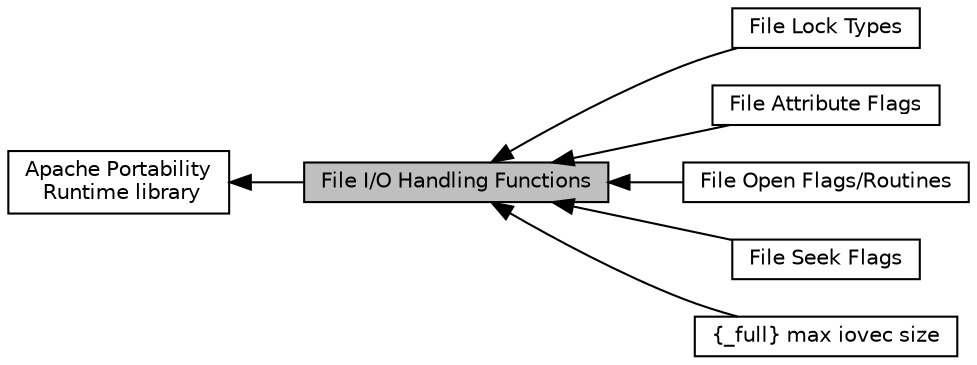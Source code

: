 digraph "File I/O Handling Functions"
{
  edge [fontname="Helvetica",fontsize="10",labelfontname="Helvetica",labelfontsize="10"];
  node [fontname="Helvetica",fontsize="10",shape=box];
  rankdir=LR;
  Node7 [label="File Lock Types",height=0.2,width=0.4,color="black", fillcolor="white", style="filled",URL="$group__apr__file__lock__types.html",tooltip=" "];
  Node5 [label="File Attribute Flags",height=0.2,width=0.4,color="black", fillcolor="white", style="filled",URL="$group__apr__file__attrs__set__flags.html",tooltip=" "];
  Node3 [label="File Open Flags/Routines",height=0.2,width=0.4,color="black", fillcolor="white", style="filled",URL="$group__apr__file__open__flags.html",tooltip=" "];
  Node4 [label="File Seek Flags",height=0.2,width=0.4,color="black", fillcolor="white", style="filled",URL="$group__apr__file__seek__flags.html",tooltip=" "];
  Node6 [label="\{_full\} max iovec size",height=0.2,width=0.4,color="black", fillcolor="white", style="filled",URL="$group__apr__file__writev.html",tooltip=" "];
  Node2 [label="Apache Portability\l Runtime library",height=0.2,width=0.4,color="black", fillcolor="white", style="filled",URL="$group___a_p_r.html",tooltip=" "];
  Node1 [label="File I/O Handling Functions",height=0.2,width=0.4,color="black", fillcolor="grey75", style="filled", fontcolor="black",tooltip=" "];
  Node2->Node1 [shape=plaintext, dir="back", style="solid"];
  Node1->Node3 [shape=plaintext, dir="back", style="solid"];
  Node1->Node4 [shape=plaintext, dir="back", style="solid"];
  Node1->Node5 [shape=plaintext, dir="back", style="solid"];
  Node1->Node6 [shape=plaintext, dir="back", style="solid"];
  Node1->Node7 [shape=plaintext, dir="back", style="solid"];
}
